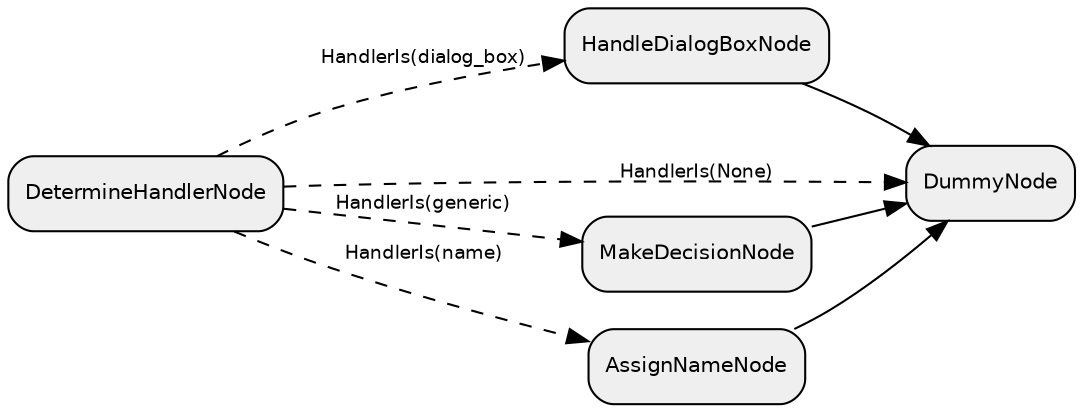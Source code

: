 digraph "subflow_6qwj364HfjC5spLGTnv6T" {
  rankdir=LR;
  compound=true;
  node [shape=box, style="rounded,filled", fillcolor="#EFEFEF", fontname="Helvetica", fontsize=10];
  edge [fontname="Helvetica", fontsize=9];
  YgaPdUXCYkRyNeh7ZHZ4L [label="HandleDialogBoxNode"];
  HALSfaKQ6UTV6766UwuAj [label="DummyNode"];
  nzlAWEcZD2JwpOkvJn6Rc [label="MakeDecisionNode"];
  HF5UeCXAJYUTwT9B3bmy7 [label="AssignNameNode"];
  qAquzRGC5xYFqQXLJGgqw [label="DetermineHandlerNode"];
  qAquzRGC5xYFqQXLJGgqw -> YgaPdUXCYkRyNeh7ZHZ4L [style="dashed", label="HandlerIs(dialog_box)"];
  qAquzRGC5xYFqQXLJGgqw -> HF5UeCXAJYUTwT9B3bmy7 [style="dashed", label="HandlerIs(name)"];
  qAquzRGC5xYFqQXLJGgqw -> nzlAWEcZD2JwpOkvJn6Rc [style="dashed", label="HandlerIs(generic)"];
  qAquzRGC5xYFqQXLJGgqw -> HALSfaKQ6UTV6766UwuAj [style="dashed", label="HandlerIs(None)"];
  YgaPdUXCYkRyNeh7ZHZ4L -> HALSfaKQ6UTV6766UwuAj [style="solid"];
  HF5UeCXAJYUTwT9B3bmy7 -> HALSfaKQ6UTV6766UwuAj [style="solid"];
  nzlAWEcZD2JwpOkvJn6Rc -> HALSfaKQ6UTV6766UwuAj [style="solid"];
}